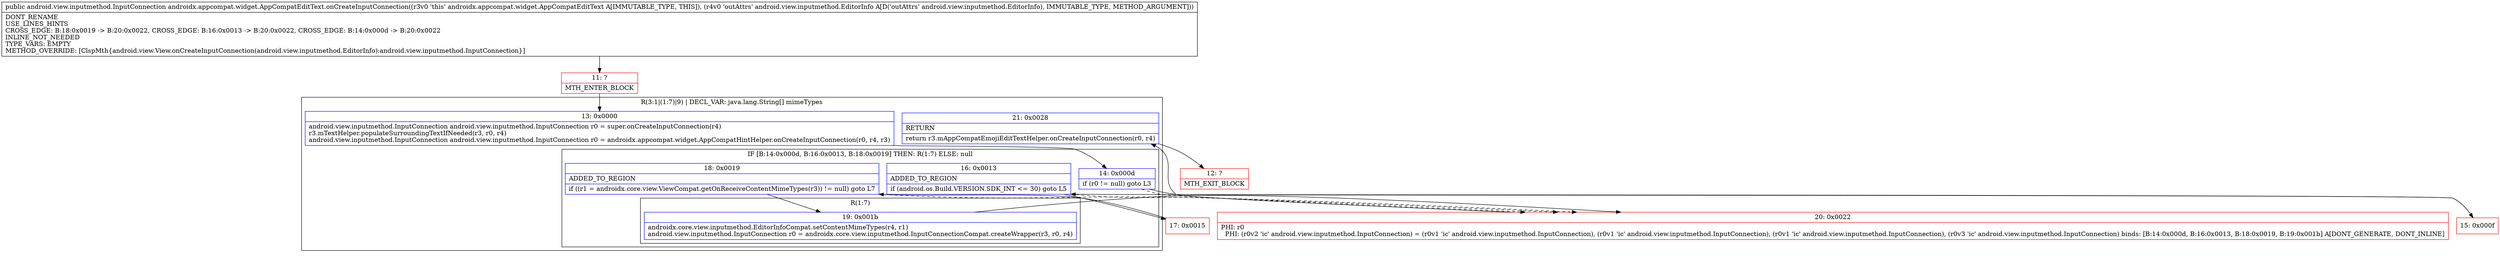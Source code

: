 digraph "CFG forandroidx.appcompat.widget.AppCompatEditText.onCreateInputConnection(Landroid\/view\/inputmethod\/EditorInfo;)Landroid\/view\/inputmethod\/InputConnection;" {
subgraph cluster_Region_1477887124 {
label = "R(3:1|(1:7)|9) | DECL_VAR: java.lang.String[] mimeTypes\l";
node [shape=record,color=blue];
Node_13 [shape=record,label="{13\:\ 0x0000|android.view.inputmethod.InputConnection android.view.inputmethod.InputConnection r0 = super.onCreateInputConnection(r4)\lr3.mTextHelper.populateSurroundingTextIfNeeded(r3, r0, r4)\landroid.view.inputmethod.InputConnection android.view.inputmethod.InputConnection r0 = androidx.appcompat.widget.AppCompatHintHelper.onCreateInputConnection(r0, r4, r3)\l}"];
subgraph cluster_IfRegion_589755180 {
label = "IF [B:14:0x000d, B:16:0x0013, B:18:0x0019] THEN: R(1:7) ELSE: null";
node [shape=record,color=blue];
Node_14 [shape=record,label="{14\:\ 0x000d|if (r0 != null) goto L3\l}"];
Node_16 [shape=record,label="{16\:\ 0x0013|ADDED_TO_REGION\l|if (android.os.Build.VERSION.SDK_INT \<= 30) goto L5\l}"];
Node_18 [shape=record,label="{18\:\ 0x0019|ADDED_TO_REGION\l|if ((r1 = androidx.core.view.ViewCompat.getOnReceiveContentMimeTypes(r3)) != null) goto L7\l}"];
subgraph cluster_Region_1198016437 {
label = "R(1:7)";
node [shape=record,color=blue];
Node_19 [shape=record,label="{19\:\ 0x001b|androidx.core.view.inputmethod.EditorInfoCompat.setContentMimeTypes(r4, r1)\landroid.view.inputmethod.InputConnection r0 = androidx.core.view.inputmethod.InputConnectionCompat.createWrapper(r3, r0, r4)\l}"];
}
}
Node_21 [shape=record,label="{21\:\ 0x0028|RETURN\l|return r3.mAppCompatEmojiEditTextHelper.onCreateInputConnection(r0, r4)\l}"];
}
Node_11 [shape=record,color=red,label="{11\:\ ?|MTH_ENTER_BLOCK\l}"];
Node_15 [shape=record,color=red,label="{15\:\ 0x000f}"];
Node_17 [shape=record,color=red,label="{17\:\ 0x0015}"];
Node_20 [shape=record,color=red,label="{20\:\ 0x0022|PHI: r0 \l  PHI: (r0v2 'ic' android.view.inputmethod.InputConnection) = (r0v1 'ic' android.view.inputmethod.InputConnection), (r0v1 'ic' android.view.inputmethod.InputConnection), (r0v1 'ic' android.view.inputmethod.InputConnection), (r0v3 'ic' android.view.inputmethod.InputConnection) binds: [B:14:0x000d, B:16:0x0013, B:18:0x0019, B:19:0x001b] A[DONT_GENERATE, DONT_INLINE]\l}"];
Node_12 [shape=record,color=red,label="{12\:\ ?|MTH_EXIT_BLOCK\l}"];
MethodNode[shape=record,label="{public android.view.inputmethod.InputConnection androidx.appcompat.widget.AppCompatEditText.onCreateInputConnection((r3v0 'this' androidx.appcompat.widget.AppCompatEditText A[IMMUTABLE_TYPE, THIS]), (r4v0 'outAttrs' android.view.inputmethod.EditorInfo A[D('outAttrs' android.view.inputmethod.EditorInfo), IMMUTABLE_TYPE, METHOD_ARGUMENT]))  | DONT_RENAME\lUSE_LINES_HINTS\lCROSS_EDGE: B:18:0x0019 \-\> B:20:0x0022, CROSS_EDGE: B:16:0x0013 \-\> B:20:0x0022, CROSS_EDGE: B:14:0x000d \-\> B:20:0x0022\lINLINE_NOT_NEEDED\lTYPE_VARS: EMPTY\lMETHOD_OVERRIDE: [ClspMth\{android.view.View.onCreateInputConnection(android.view.inputmethod.EditorInfo):android.view.inputmethod.InputConnection\}]\l}"];
MethodNode -> Node_11;Node_13 -> Node_14;
Node_14 -> Node_15;
Node_14 -> Node_20[style=dashed];
Node_16 -> Node_17;
Node_16 -> Node_20[style=dashed];
Node_18 -> Node_19;
Node_18 -> Node_20[style=dashed];
Node_19 -> Node_20;
Node_21 -> Node_12;
Node_11 -> Node_13;
Node_15 -> Node_16;
Node_17 -> Node_18;
Node_20 -> Node_21;
}

